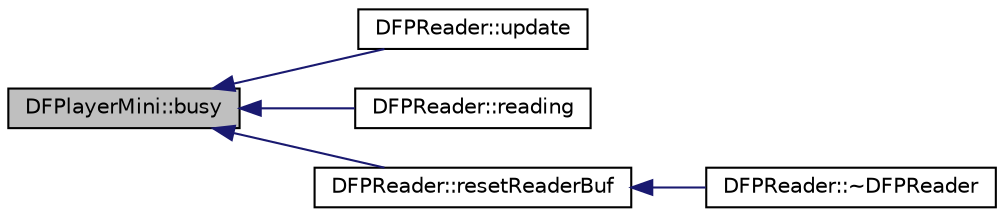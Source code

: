 digraph "DFPlayerMini::busy"
{
  edge [fontname="Helvetica",fontsize="10",labelfontname="Helvetica",labelfontsize="10"];
  node [fontname="Helvetica",fontsize="10",shape=record];
  rankdir="LR";
  Node8 [label="DFPlayerMini::busy",height=0.2,width=0.4,color="black", fillcolor="grey75", style="filled", fontcolor="black"];
  Node8 -> Node9 [dir="back",color="midnightblue",fontsize="10",style="solid",fontname="Helvetica"];
  Node9 [label="DFPReader::update",height=0.2,width=0.4,color="black", fillcolor="white", style="filled",URL="$classDFPReader.html#ab504fa45cc94ef77f07c8e48d6318418"];
  Node8 -> Node10 [dir="back",color="midnightblue",fontsize="10",style="solid",fontname="Helvetica"];
  Node10 [label="DFPReader::reading",height=0.2,width=0.4,color="black", fillcolor="white", style="filled",URL="$classDFPReader.html#aadfe9c2ebb3d0182caf5b1615ccb18f9"];
  Node8 -> Node11 [dir="back",color="midnightblue",fontsize="10",style="solid",fontname="Helvetica"];
  Node11 [label="DFPReader::resetReaderBuf",height=0.2,width=0.4,color="black", fillcolor="white", style="filled",URL="$classDFPReader.html#a574fbccf4630ab39354e9656900b967d"];
  Node11 -> Node12 [dir="back",color="midnightblue",fontsize="10",style="solid",fontname="Helvetica"];
  Node12 [label="DFPReader::~DFPReader",height=0.2,width=0.4,color="black", fillcolor="white", style="filled",URL="$classDFPReader.html#a361c2a2d9ffaea4c4131c7c3ff5fe94b"];
}
